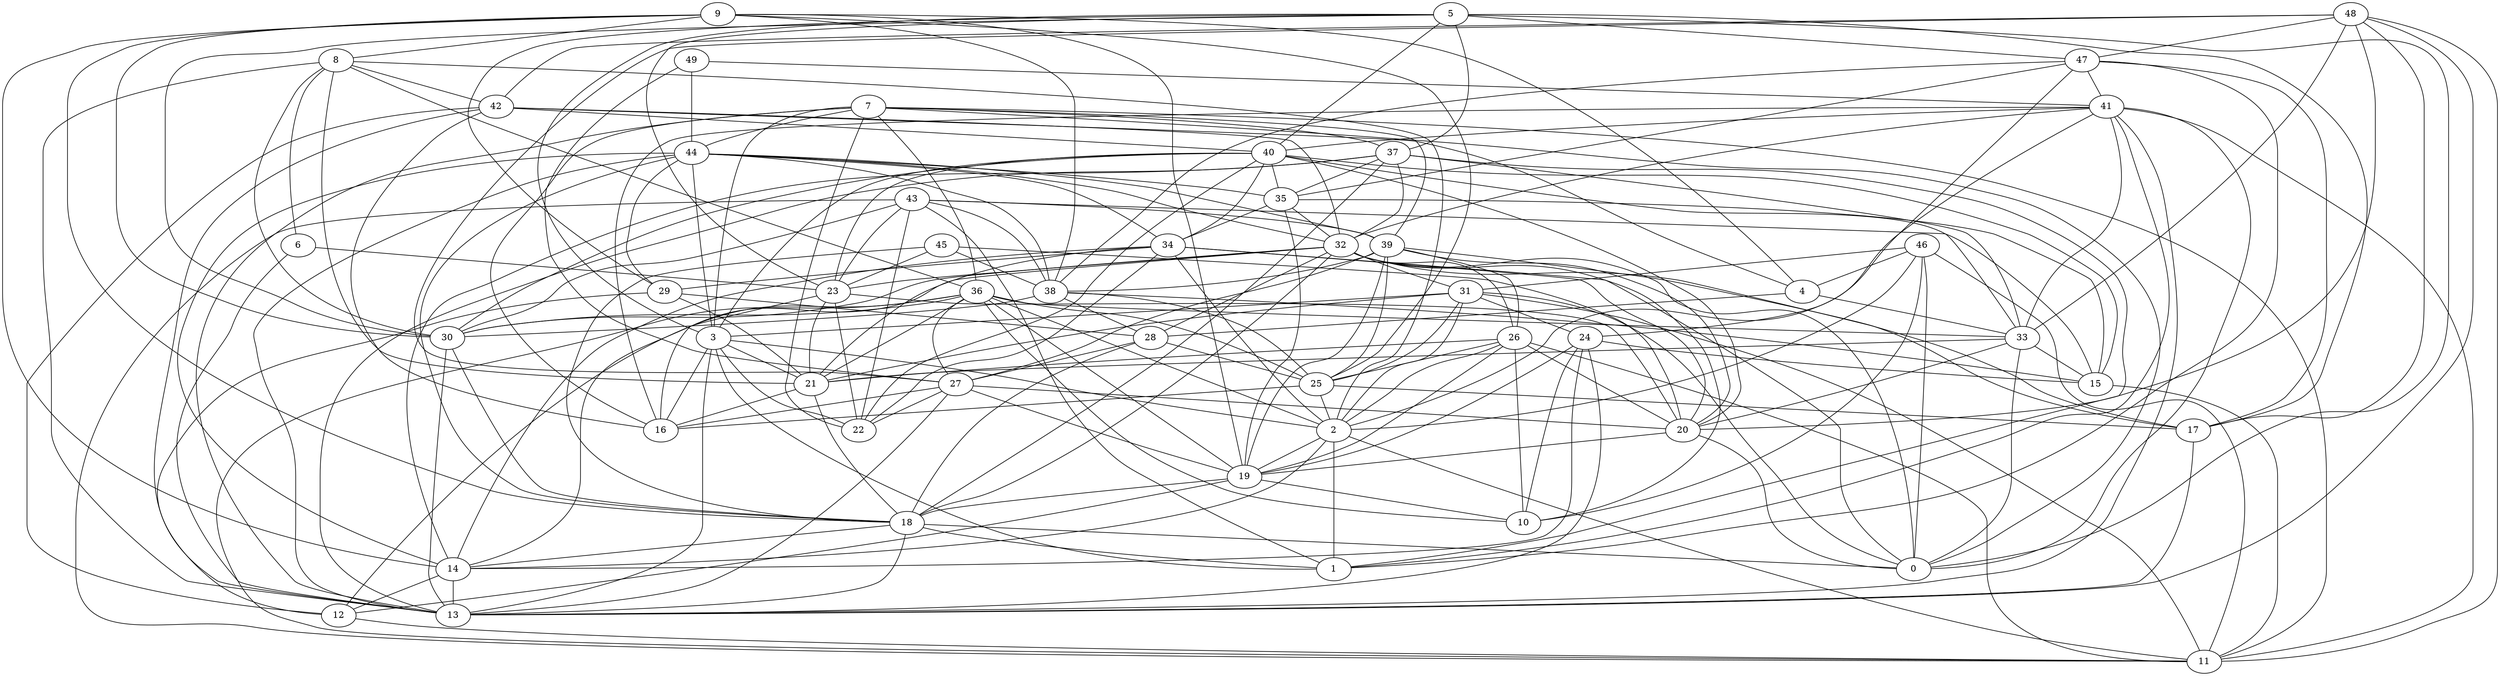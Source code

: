 digraph GG_graph {

subgraph G_graph {
edge [color = black]
"38" -> "25" [dir = none]
"38" -> "30" [dir = none]
"8" -> "6" [dir = none]
"8" -> "30" [dir = none]
"8" -> "2" [dir = none]
"8" -> "42" [dir = none]
"48" -> "33" [dir = none]
"48" -> "20" [dir = none]
"48" -> "13" [dir = none]
"31" -> "0" [dir = none]
"31" -> "2" [dir = none]
"31" -> "21" [dir = none]
"31" -> "24" [dir = none]
"37" -> "13" [dir = none]
"37" -> "18" [dir = none]
"37" -> "32" [dir = none]
"41" -> "40" [dir = none]
"41" -> "11" [dir = none]
"41" -> "16" [dir = none]
"41" -> "2" [dir = none]
"41" -> "32" [dir = none]
"41" -> "0" [dir = none]
"28" -> "27" [dir = none]
"28" -> "18" [dir = none]
"18" -> "14" [dir = none]
"18" -> "1" [dir = none]
"18" -> "13" [dir = none]
"25" -> "17" [dir = none]
"25" -> "2" [dir = none]
"2" -> "1" [dir = none]
"2" -> "11" [dir = none]
"46" -> "11" [dir = none]
"46" -> "4" [dir = none]
"46" -> "10" [dir = none]
"46" -> "0" [dir = none]
"46" -> "2" [dir = none]
"4" -> "33" [dir = none]
"4" -> "28" [dir = none]
"47" -> "24" [dir = none]
"47" -> "17" [dir = none]
"47" -> "1" [dir = none]
"47" -> "41" [dir = none]
"47" -> "35" [dir = none]
"14" -> "12" [dir = none]
"34" -> "20" [dir = none]
"34" -> "29" [dir = none]
"34" -> "2" [dir = none]
"34" -> "22" [dir = none]
"29" -> "21" [dir = none]
"29" -> "12" [dir = none]
"40" -> "15" [dir = none]
"40" -> "35" [dir = none]
"40" -> "30" [dir = none]
"40" -> "33" [dir = none]
"9" -> "8" [dir = none]
"9" -> "30" [dir = none]
"9" -> "25" [dir = none]
"9" -> "38" [dir = none]
"9" -> "19" [dir = none]
"9" -> "4" [dir = none]
"20" -> "0" [dir = none]
"20" -> "19" [dir = none]
"12" -> "11" [dir = none]
"44" -> "38" [dir = none]
"44" -> "32" [dir = none]
"44" -> "13" [dir = none]
"44" -> "3" [dir = none]
"44" -> "39" [dir = none]
"44" -> "14" [dir = none]
"44" -> "34" [dir = none]
"44" -> "35" [dir = none]
"33" -> "20" [dir = none]
"33" -> "0" [dir = none]
"33" -> "21" [dir = none]
"49" -> "41" [dir = none]
"49" -> "27" [dir = none]
"49" -> "44" [dir = none]
"42" -> "4" [dir = none]
"42" -> "13" [dir = none]
"42" -> "32" [dir = none]
"42" -> "12" [dir = none]
"7" -> "3" [dir = none]
"7" -> "37" [dir = none]
"7" -> "11" [dir = none]
"7" -> "44" [dir = none]
"7" -> "0" [dir = none]
"35" -> "34" [dir = none]
"27" -> "22" [dir = none]
"27" -> "16" [dir = none]
"27" -> "19" [dir = none]
"27" -> "13" [dir = none]
"19" -> "18" [dir = none]
"19" -> "12" [dir = none]
"19" -> "10" [dir = none]
"32" -> "26" [dir = none]
"32" -> "0" [dir = none]
"32" -> "10" [dir = none]
"32" -> "30" [dir = none]
"32" -> "23" [dir = none]
"32" -> "14" [dir = none]
"26" -> "21" [dir = none]
"26" -> "10" [dir = none]
"26" -> "2" [dir = none]
"26" -> "19" [dir = none]
"39" -> "17" [dir = none]
"39" -> "38" [dir = none]
"39" -> "25" [dir = none]
"39" -> "19" [dir = none]
"36" -> "27" [dir = none]
"36" -> "11" [dir = none]
"36" -> "33" [dir = none]
"36" -> "30" [dir = none]
"36" -> "19" [dir = none]
"36" -> "2" [dir = none]
"36" -> "10" [dir = none]
"43" -> "1" [dir = none]
"43" -> "11" [dir = none]
"43" -> "30" [dir = none]
"43" -> "23" [dir = none]
"43" -> "39" [dir = none]
"43" -> "15" [dir = none]
"24" -> "13" [dir = none]
"24" -> "15" [dir = none]
"24" -> "19" [dir = none]
"21" -> "18" [dir = none]
"21" -> "16" [dir = none]
"23" -> "21" [dir = none]
"23" -> "16" [dir = none]
"30" -> "18" [dir = none]
"30" -> "13" [dir = none]
"6" -> "23" [dir = none]
"6" -> "13" [dir = none]
"3" -> "22" [dir = none]
"3" -> "13" [dir = none]
"3" -> "2" [dir = none]
"3" -> "16" [dir = none]
"3" -> "21" [dir = none]
"3" -> "1" [dir = none]
"45" -> "38" [dir = none]
"45" -> "20" [dir = none]
"45" -> "18" [dir = none]
"45" -> "23" [dir = none]
"5" -> "3" [dir = none]
"5" -> "47" [dir = none]
"5" -> "23" [dir = none]
"5" -> "17" [dir = none]
"5" -> "40" [dir = none]
"5" -> "37" [dir = none]
"44" -> "29" [dir = none]
"37" -> "33" [dir = none]
"7" -> "13" [dir = none]
"35" -> "19" [dir = none]
"24" -> "14" [dir = none]
"31" -> "25" [dir = none]
"31" -> "11" [dir = none]
"39" -> "27" [dir = none]
"29" -> "28" [dir = none]
"34" -> "21" [dir = none]
"2" -> "19" [dir = none]
"48" -> "17" [dir = none]
"38" -> "28" [dir = none]
"28" -> "25" [dir = none]
"40" -> "23" [dir = none]
"40" -> "20" [dir = none]
"37" -> "14" [dir = none]
"27" -> "20" [dir = none]
"26" -> "11" [dir = none]
"34" -> "14" [dir = none]
"40" -> "34" [dir = none]
"46" -> "31" [dir = none]
"41" -> "33" [dir = none]
"9" -> "18" [dir = none]
"7" -> "22" [dir = none]
"32" -> "31" [dir = none]
"5" -> "30" [dir = none]
"33" -> "15" [dir = none]
"5" -> "29" [dir = none]
"48" -> "11" [dir = none]
"26" -> "25" [dir = none]
"7" -> "36" [dir = none]
"32" -> "28" [dir = none]
"8" -> "13" [dir = none]
"38" -> "15" [dir = none]
"32" -> "18" [dir = none]
"42" -> "16" [dir = none]
"48" -> "42" [dir = none]
"40" -> "3" [dir = none]
"48" -> "27" [dir = none]
"18" -> "0" [dir = none]
"39" -> "26" [dir = none]
"48" -> "47" [dir = none]
"36" -> "21" [dir = none]
"5" -> "0" [dir = none]
"43" -> "22" [dir = none]
"42" -> "40" [dir = none]
"7" -> "39" [dir = none]
"9" -> "14" [dir = none]
"47" -> "38" [dir = none]
"25" -> "16" [dir = none]
"41" -> "1" [dir = none]
"36" -> "25" [dir = none]
"23" -> "20" [dir = none]
"37" -> "35" [dir = none]
"35" -> "15" [dir = none]
"8" -> "21" [dir = none]
"24" -> "10" [dir = none]
"26" -> "20" [dir = none]
"2" -> "14" [dir = none]
"41" -> "13" [dir = none]
"40" -> "22" [dir = none]
"34" -> "0" [dir = none]
"39" -> "20" [dir = none]
"31" -> "3" [dir = none]
"32" -> "17" [dir = none]
"35" -> "32" [dir = none]
"43" -> "38" [dir = none]
"15" -> "11" [dir = none]
"14" -> "13" [dir = none]
"23" -> "22" [dir = none]
"17" -> "13" [dir = none]
"37" -> "1" [dir = none]
"44" -> "18" [dir = none]
"36" -> "12" [dir = none]
"8" -> "36" [dir = none]
"7" -> "16" [dir = none]
}

}
